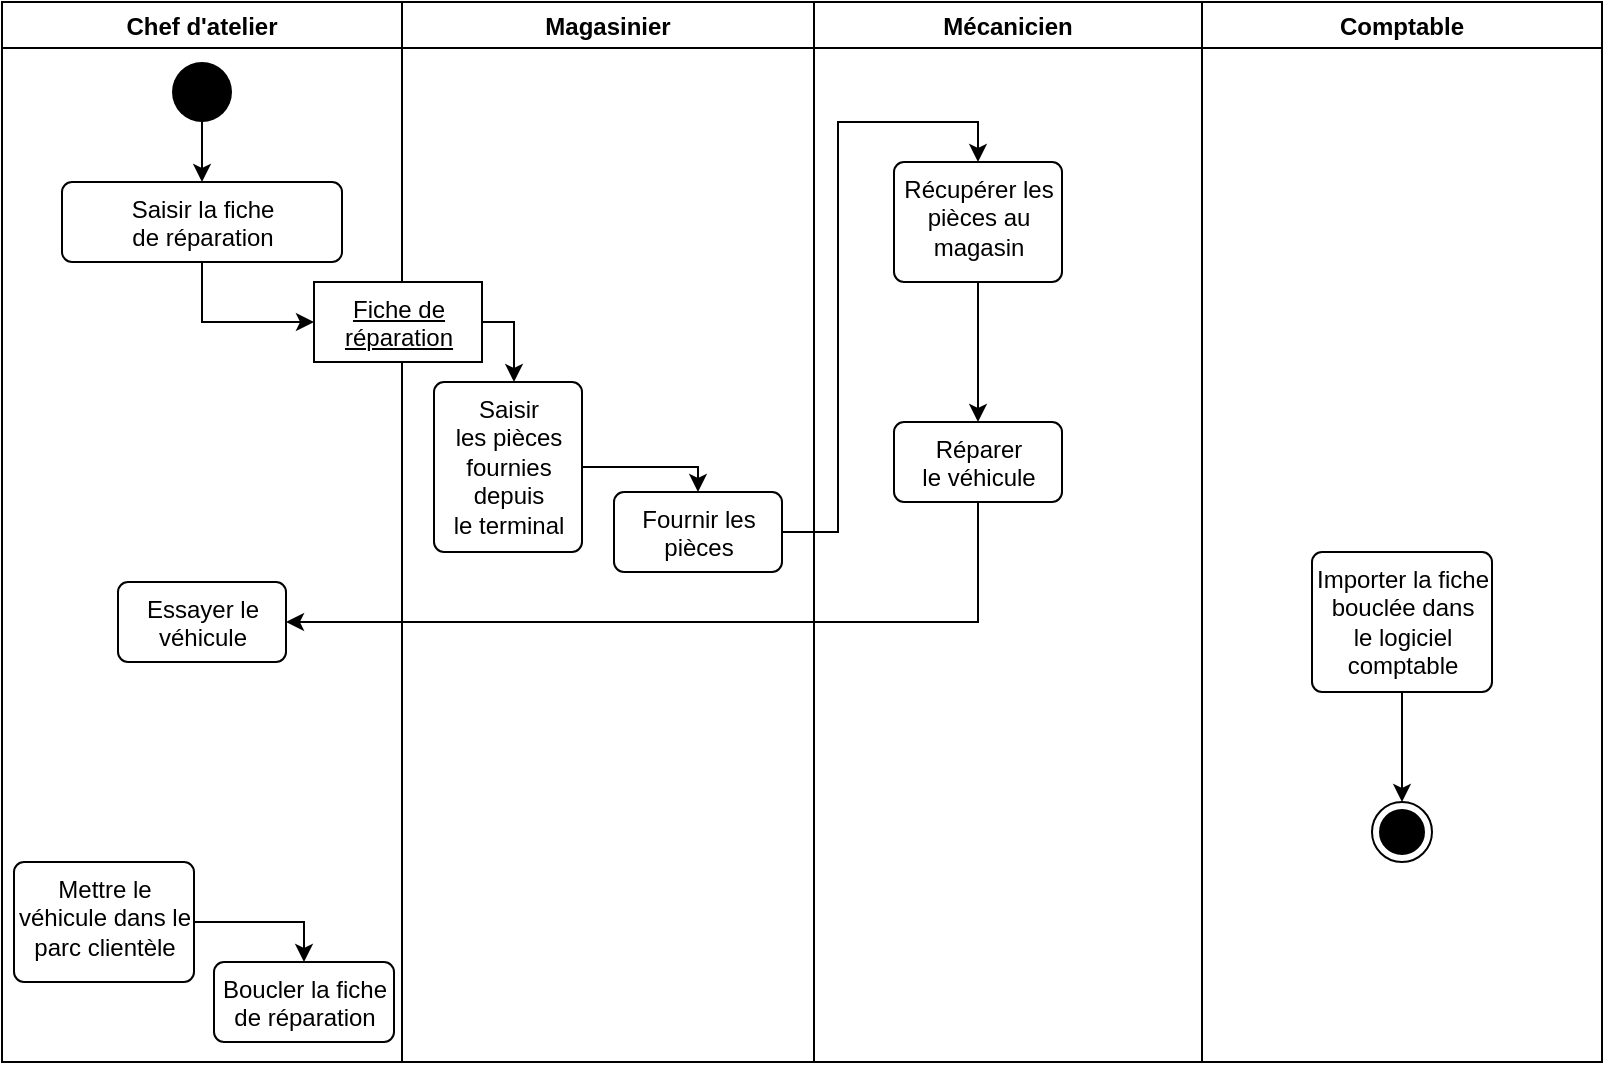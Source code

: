 <mxfile version="15.5.7" type="github">
  <diagram id="lDoR8Uwk0FF2YKrWrz3P" name="Page-1">
    <mxGraphModel dx="870" dy="465" grid="1" gridSize="10" guides="1" tooltips="1" connect="1" arrows="1" fold="1" page="1" pageScale="1" pageWidth="827" pageHeight="1169" math="0" shadow="0">
      <root>
        <mxCell id="0" />
        <mxCell id="1" parent="0" />
        <mxCell id="x6pJYcGrNQkofZ2agiK2-5" value="Chef d&#39;atelier" style="swimlane;" vertex="1" parent="1">
          <mxGeometry x="14" y="40" width="200" height="530" as="geometry" />
        </mxCell>
        <mxCell id="x6pJYcGrNQkofZ2agiK2-13" value="" style="edgeStyle=orthogonalEdgeStyle;rounded=0;orthogonalLoop=1;jettySize=auto;html=1;" edge="1" parent="x6pJYcGrNQkofZ2agiK2-5" source="x6pJYcGrNQkofZ2agiK2-9" target="x6pJYcGrNQkofZ2agiK2-10">
          <mxGeometry relative="1" as="geometry" />
        </mxCell>
        <mxCell id="x6pJYcGrNQkofZ2agiK2-9" value="" style="ellipse;fillColor=#000000;strokeColor=none;" vertex="1" parent="x6pJYcGrNQkofZ2agiK2-5">
          <mxGeometry x="85" y="30" width="30" height="30" as="geometry" />
        </mxCell>
        <mxCell id="x6pJYcGrNQkofZ2agiK2-10" value="Saisir la fiche &lt;br&gt;de réparation" style="html=1;align=center;verticalAlign=top;rounded=1;absoluteArcSize=1;arcSize=10;dashed=0;" vertex="1" parent="x6pJYcGrNQkofZ2agiK2-5">
          <mxGeometry x="30" y="90" width="140" height="40" as="geometry" />
        </mxCell>
        <mxCell id="x6pJYcGrNQkofZ2agiK2-19" value="Essayer le&lt;br&gt; véhicule" style="html=1;align=center;verticalAlign=top;rounded=1;absoluteArcSize=1;arcSize=10;dashed=0;" vertex="1" parent="x6pJYcGrNQkofZ2agiK2-5">
          <mxGeometry x="58" y="290" width="84" height="40" as="geometry" />
        </mxCell>
        <mxCell id="x6pJYcGrNQkofZ2agiK2-33" style="edgeStyle=orthogonalEdgeStyle;rounded=0;orthogonalLoop=1;jettySize=auto;html=1;entryX=0.5;entryY=0;entryDx=0;entryDy=0;" edge="1" parent="x6pJYcGrNQkofZ2agiK2-5" source="x6pJYcGrNQkofZ2agiK2-20" target="x6pJYcGrNQkofZ2agiK2-23">
          <mxGeometry relative="1" as="geometry" />
        </mxCell>
        <mxCell id="x6pJYcGrNQkofZ2agiK2-20" value="Mettre le &lt;br&gt;véhicule dans le &lt;br&gt;parc clientèle" style="html=1;align=center;verticalAlign=top;rounded=1;absoluteArcSize=1;arcSize=10;dashed=0;" vertex="1" parent="x6pJYcGrNQkofZ2agiK2-5">
          <mxGeometry x="6" y="430" width="90" height="60" as="geometry" />
        </mxCell>
        <mxCell id="x6pJYcGrNQkofZ2agiK2-23" value="Boucler la fiche&lt;br&gt;de réparation" style="html=1;align=center;verticalAlign=top;rounded=1;absoluteArcSize=1;arcSize=10;dashed=0;" vertex="1" parent="x6pJYcGrNQkofZ2agiK2-5">
          <mxGeometry x="106" y="480" width="90" height="40" as="geometry" />
        </mxCell>
        <mxCell id="x6pJYcGrNQkofZ2agiK2-6" value="Magasinier" style="swimlane;" vertex="1" parent="1">
          <mxGeometry x="214" y="40" width="206" height="530" as="geometry" />
        </mxCell>
        <mxCell id="x6pJYcGrNQkofZ2agiK2-11" value="Fournir les&lt;br&gt;pièces" style="html=1;align=center;verticalAlign=top;rounded=1;absoluteArcSize=1;arcSize=10;dashed=0;" vertex="1" parent="x6pJYcGrNQkofZ2agiK2-6">
          <mxGeometry x="106" y="245" width="84" height="40" as="geometry" />
        </mxCell>
        <mxCell id="x6pJYcGrNQkofZ2agiK2-26" style="edgeStyle=orthogonalEdgeStyle;rounded=0;orthogonalLoop=1;jettySize=auto;html=1;entryX=0.5;entryY=0;entryDx=0;entryDy=0;" edge="1" parent="x6pJYcGrNQkofZ2agiK2-6" source="x6pJYcGrNQkofZ2agiK2-12" target="x6pJYcGrNQkofZ2agiK2-11">
          <mxGeometry relative="1" as="geometry">
            <Array as="points">
              <mxPoint x="148" y="233" />
            </Array>
          </mxGeometry>
        </mxCell>
        <mxCell id="x6pJYcGrNQkofZ2agiK2-12" value="Saisir&lt;br&gt;les pièces&lt;br&gt;fournies&lt;br&gt;depuis&lt;br&gt;le terminal" style="html=1;align=center;verticalAlign=top;rounded=1;absoluteArcSize=1;arcSize=10;dashed=0;" vertex="1" parent="x6pJYcGrNQkofZ2agiK2-6">
          <mxGeometry x="16" y="190" width="74" height="85" as="geometry" />
        </mxCell>
        <mxCell id="x6pJYcGrNQkofZ2agiK2-25" style="edgeStyle=orthogonalEdgeStyle;rounded=0;orthogonalLoop=1;jettySize=auto;html=1;" edge="1" parent="x6pJYcGrNQkofZ2agiK2-6" source="x6pJYcGrNQkofZ2agiK2-17">
          <mxGeometry relative="1" as="geometry">
            <mxPoint x="56" y="190" as="targetPoint" />
            <Array as="points">
              <mxPoint x="56" y="160" />
            </Array>
          </mxGeometry>
        </mxCell>
        <mxCell id="x6pJYcGrNQkofZ2agiK2-17" value="Fiche de &lt;br&gt;réparation" style="html=1;align=center;verticalAlign=top;rounded=0;absoluteArcSize=1;arcSize=10;dashed=0;fontStyle=4" vertex="1" parent="x6pJYcGrNQkofZ2agiK2-6">
          <mxGeometry x="-44" y="140" width="84" height="40" as="geometry" />
        </mxCell>
        <mxCell id="x6pJYcGrNQkofZ2agiK2-7" value="Mécanicien" style="swimlane;" vertex="1" parent="1">
          <mxGeometry x="420" y="40" width="194" height="530" as="geometry" />
        </mxCell>
        <mxCell id="x6pJYcGrNQkofZ2agiK2-29" style="edgeStyle=orthogonalEdgeStyle;rounded=0;orthogonalLoop=1;jettySize=auto;html=1;entryX=0.5;entryY=0;entryDx=0;entryDy=0;" edge="1" parent="x6pJYcGrNQkofZ2agiK2-7" source="x6pJYcGrNQkofZ2agiK2-16" target="x6pJYcGrNQkofZ2agiK2-18">
          <mxGeometry relative="1" as="geometry" />
        </mxCell>
        <mxCell id="x6pJYcGrNQkofZ2agiK2-16" value="Récupérer les&lt;br&gt;pièces au&lt;br&gt;magasin" style="html=1;align=center;verticalAlign=top;rounded=1;absoluteArcSize=1;arcSize=10;dashed=0;" vertex="1" parent="x6pJYcGrNQkofZ2agiK2-7">
          <mxGeometry x="40" y="80" width="84" height="60" as="geometry" />
        </mxCell>
        <mxCell id="x6pJYcGrNQkofZ2agiK2-18" value="Réparer &lt;br&gt;le véhicule" style="html=1;align=center;verticalAlign=top;rounded=1;absoluteArcSize=1;arcSize=10;dashed=0;" vertex="1" parent="x6pJYcGrNQkofZ2agiK2-7">
          <mxGeometry x="40" y="210" width="84" height="40" as="geometry" />
        </mxCell>
        <mxCell id="x6pJYcGrNQkofZ2agiK2-8" value="Comptable" style="swimlane;" vertex="1" parent="1">
          <mxGeometry x="614" y="40" width="200" height="530" as="geometry" />
        </mxCell>
        <mxCell id="x6pJYcGrNQkofZ2agiK2-32" style="edgeStyle=orthogonalEdgeStyle;rounded=0;orthogonalLoop=1;jettySize=auto;html=1;entryX=0.5;entryY=0;entryDx=0;entryDy=0;" edge="1" parent="x6pJYcGrNQkofZ2agiK2-8" source="x6pJYcGrNQkofZ2agiK2-24" target="x6pJYcGrNQkofZ2agiK2-31">
          <mxGeometry relative="1" as="geometry" />
        </mxCell>
        <mxCell id="x6pJYcGrNQkofZ2agiK2-24" value="Importer la fiche&lt;br&gt;bouclée dans&lt;br&gt;le logiciel&lt;br&gt;comptable" style="html=1;align=center;verticalAlign=top;rounded=1;absoluteArcSize=1;arcSize=10;dashed=0;" vertex="1" parent="x6pJYcGrNQkofZ2agiK2-8">
          <mxGeometry x="55" y="275" width="90" height="70" as="geometry" />
        </mxCell>
        <mxCell id="x6pJYcGrNQkofZ2agiK2-31" value="" style="ellipse;html=1;shape=endState;fillColor=#000000;strokeColor=#000000;rounded=0;" vertex="1" parent="x6pJYcGrNQkofZ2agiK2-8">
          <mxGeometry x="85" y="400" width="30" height="30" as="geometry" />
        </mxCell>
        <mxCell id="x6pJYcGrNQkofZ2agiK2-27" style="edgeStyle=orthogonalEdgeStyle;rounded=0;orthogonalLoop=1;jettySize=auto;html=1;entryX=0;entryY=0.5;entryDx=0;entryDy=0;" edge="1" parent="1" source="x6pJYcGrNQkofZ2agiK2-10" target="x6pJYcGrNQkofZ2agiK2-17">
          <mxGeometry relative="1" as="geometry" />
        </mxCell>
        <mxCell id="x6pJYcGrNQkofZ2agiK2-28" style="edgeStyle=orthogonalEdgeStyle;rounded=0;orthogonalLoop=1;jettySize=auto;html=1;entryX=0.5;entryY=0;entryDx=0;entryDy=0;" edge="1" parent="1" source="x6pJYcGrNQkofZ2agiK2-11" target="x6pJYcGrNQkofZ2agiK2-16">
          <mxGeometry relative="1" as="geometry" />
        </mxCell>
        <mxCell id="x6pJYcGrNQkofZ2agiK2-30" style="edgeStyle=orthogonalEdgeStyle;rounded=0;orthogonalLoop=1;jettySize=auto;html=1;entryX=1;entryY=0.5;entryDx=0;entryDy=0;" edge="1" parent="1" source="x6pJYcGrNQkofZ2agiK2-18" target="x6pJYcGrNQkofZ2agiK2-19">
          <mxGeometry relative="1" as="geometry">
            <Array as="points">
              <mxPoint x="502" y="350" />
            </Array>
          </mxGeometry>
        </mxCell>
      </root>
    </mxGraphModel>
  </diagram>
</mxfile>
